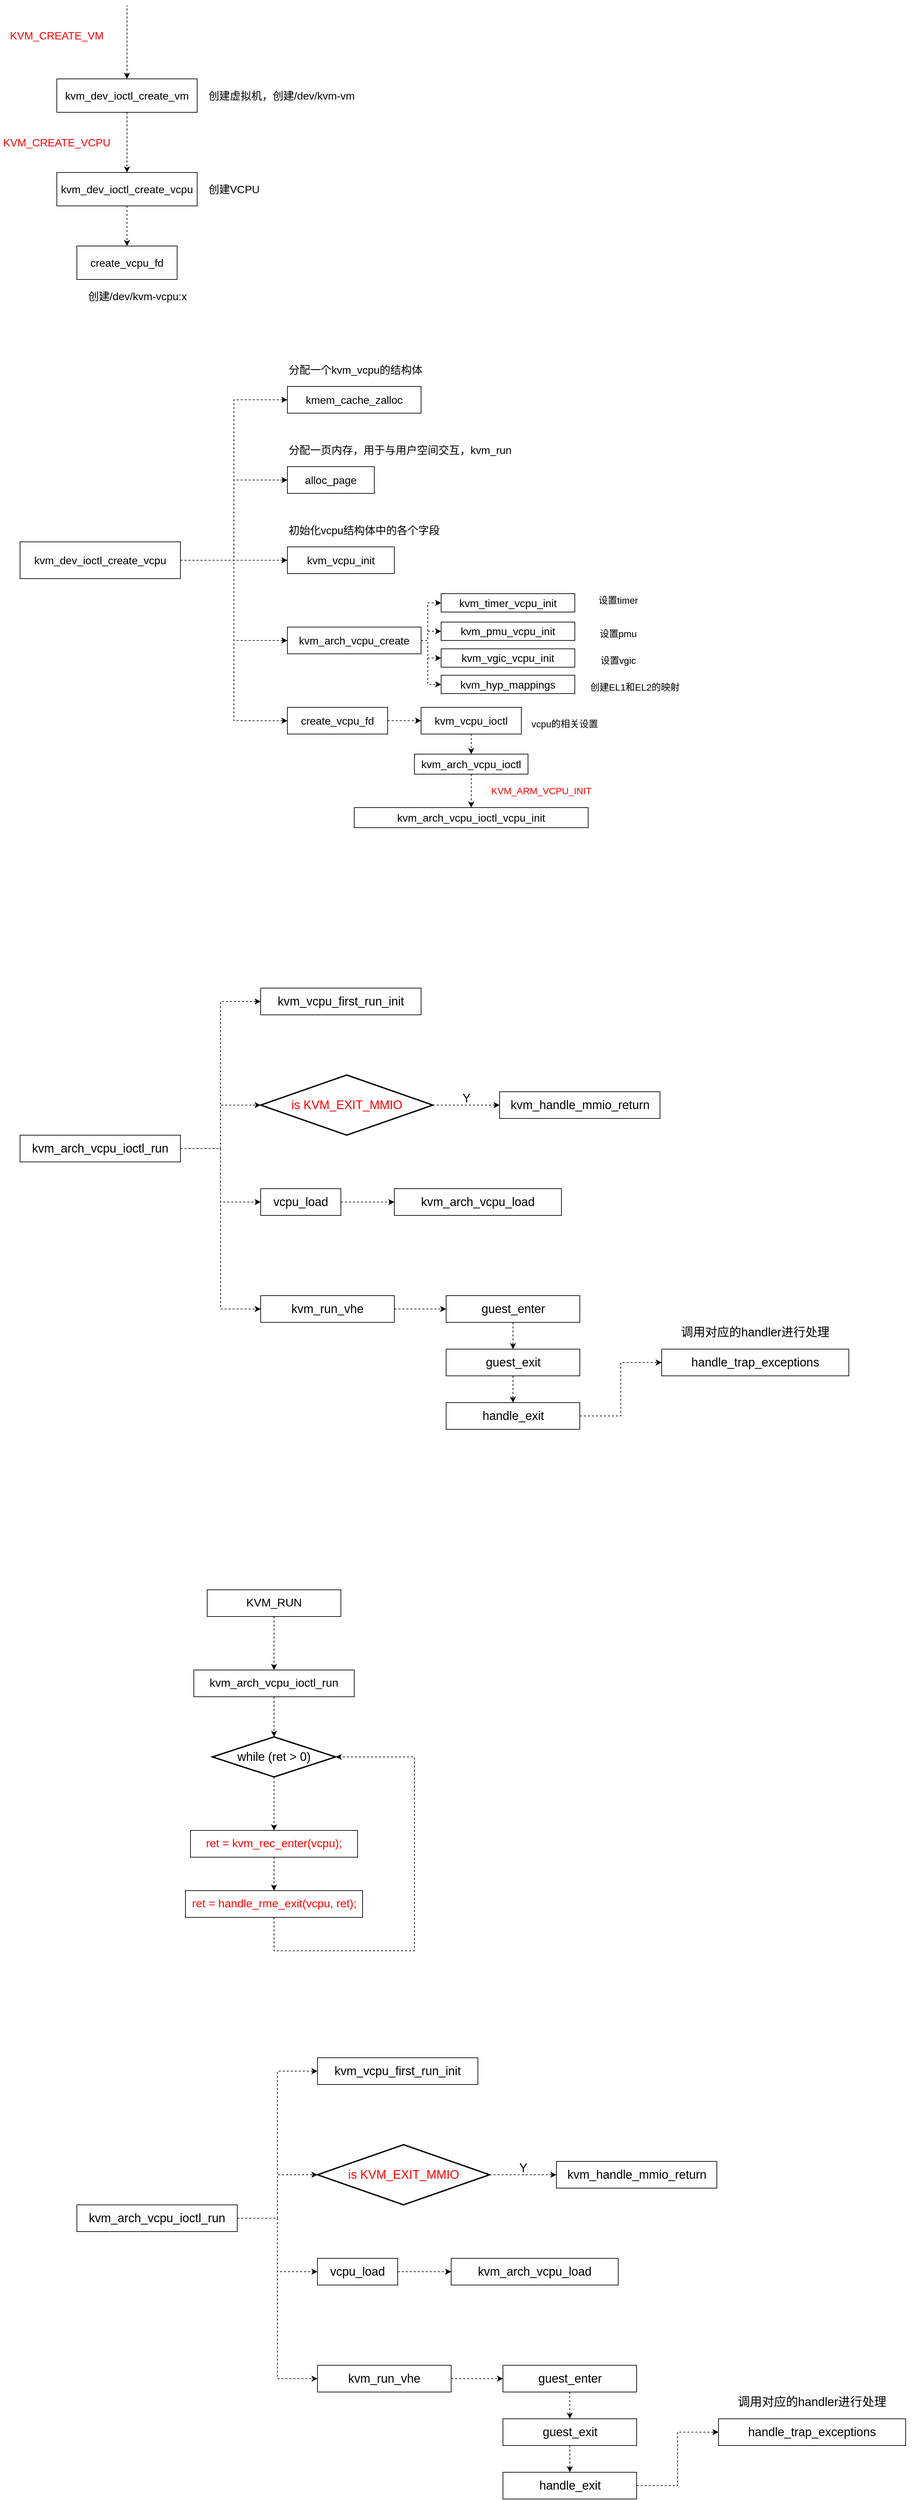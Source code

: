 <mxfile version="20.8.20" type="github">
  <diagram name="第 1 页" id="fEZX0kXtipA56TciqK5S">
    <mxGraphModel dx="1744" dy="1073" grid="1" gridSize="10" guides="1" tooltips="1" connect="1" arrows="1" fold="1" page="1" pageScale="1" pageWidth="3300" pageHeight="4681" math="0" shadow="0">
      <root>
        <mxCell id="0" />
        <mxCell id="1" parent="0" />
        <mxCell id="gz_ho0c8wg7XdhOyV5uj-7" style="edgeStyle=orthogonalEdgeStyle;rounded=0;orthogonalLoop=1;jettySize=auto;html=1;exitX=0.5;exitY=1;exitDx=0;exitDy=0;entryX=0.5;entryY=0;entryDx=0;entryDy=0;dashed=1;fontSize=16;fontColor=#FF0000;" parent="1" source="gz_ho0c8wg7XdhOyV5uj-1" target="gz_ho0c8wg7XdhOyV5uj-4" edge="1">
          <mxGeometry relative="1" as="geometry" />
        </mxCell>
        <mxCell id="gz_ho0c8wg7XdhOyV5uj-8" style="edgeStyle=orthogonalEdgeStyle;rounded=0;orthogonalLoop=1;jettySize=auto;html=1;exitX=0.5;exitY=0;exitDx=0;exitDy=0;dashed=1;fontSize=16;fontColor=#FF0000;startArrow=classic;startFill=1;endArrow=none;endFill=0;" parent="1" source="gz_ho0c8wg7XdhOyV5uj-1" edge="1">
          <mxGeometry relative="1" as="geometry">
            <mxPoint x="440" y="150" as="targetPoint" />
          </mxGeometry>
        </mxCell>
        <mxCell id="gz_ho0c8wg7XdhOyV5uj-1" value="kvm_dev_ioctl_create_vm" style="rounded=0;whiteSpace=wrap;html=1;fontSize=16;" parent="1" vertex="1">
          <mxGeometry x="335" y="260" width="210" height="50" as="geometry" />
        </mxCell>
        <mxCell id="gz_ho0c8wg7XdhOyV5uj-3" value="KVM_CREATE_VM" style="text;html=1;strokeColor=none;fillColor=none;align=center;verticalAlign=middle;whiteSpace=wrap;rounded=0;fontSize=16;fontColor=#FF0000;" parent="1" vertex="1">
          <mxGeometry x="250" y="180" width="170" height="30" as="geometry" />
        </mxCell>
        <mxCell id="gz_ho0c8wg7XdhOyV5uj-6" style="edgeStyle=orthogonalEdgeStyle;rounded=0;orthogonalLoop=1;jettySize=auto;html=1;exitX=0.5;exitY=1;exitDx=0;exitDy=0;entryX=0.5;entryY=0;entryDx=0;entryDy=0;fontSize=16;fontColor=#FF0000;dashed=1;" parent="1" source="gz_ho0c8wg7XdhOyV5uj-4" target="gz_ho0c8wg7XdhOyV5uj-5" edge="1">
          <mxGeometry relative="1" as="geometry" />
        </mxCell>
        <mxCell id="gz_ho0c8wg7XdhOyV5uj-4" value="kvm_dev_ioctl_create_vcpu" style="rounded=0;whiteSpace=wrap;html=1;fontSize=16;" parent="1" vertex="1">
          <mxGeometry x="335" y="400" width="210" height="50" as="geometry" />
        </mxCell>
        <mxCell id="gz_ho0c8wg7XdhOyV5uj-5" value="create_vcpu_fd" style="rounded=0;whiteSpace=wrap;html=1;fontSize=16;" parent="1" vertex="1">
          <mxGeometry x="365" y="510" width="150" height="50" as="geometry" />
        </mxCell>
        <mxCell id="gz_ho0c8wg7XdhOyV5uj-10" value="KVM_CREATE_VCPU" style="text;html=1;strokeColor=none;fillColor=none;align=center;verticalAlign=middle;whiteSpace=wrap;rounded=0;fontSize=16;fontColor=#FF0000;" parent="1" vertex="1">
          <mxGeometry x="250" y="340" width="170" height="30" as="geometry" />
        </mxCell>
        <mxCell id="gz_ho0c8wg7XdhOyV5uj-11" value="创建虚拟机，创建/dev/kvm-vm" style="text;html=1;strokeColor=none;fillColor=none;align=left;verticalAlign=middle;whiteSpace=wrap;rounded=0;fontSize=16;fontColor=#000000;" parent="1" vertex="1">
          <mxGeometry x="560" y="270" width="280" height="30" as="geometry" />
        </mxCell>
        <mxCell id="gz_ho0c8wg7XdhOyV5uj-12" value="创建VCPU" style="text;html=1;strokeColor=none;fillColor=none;align=left;verticalAlign=middle;whiteSpace=wrap;rounded=0;fontSize=16;fontColor=#000000;" parent="1" vertex="1">
          <mxGeometry x="560" y="410" width="120" height="30" as="geometry" />
        </mxCell>
        <mxCell id="gz_ho0c8wg7XdhOyV5uj-13" value="创建/dev/kvm-vcpu:x" style="text;html=1;strokeColor=none;fillColor=none;align=left;verticalAlign=middle;whiteSpace=wrap;rounded=0;fontSize=16;fontColor=#000000;" parent="1" vertex="1">
          <mxGeometry x="380" y="570" width="160" height="30" as="geometry" />
        </mxCell>
        <mxCell id="gz_ho0c8wg7XdhOyV5uj-17" style="edgeStyle=orthogonalEdgeStyle;rounded=0;orthogonalLoop=1;jettySize=auto;html=1;exitX=1;exitY=0.5;exitDx=0;exitDy=0;entryX=0;entryY=0.5;entryDx=0;entryDy=0;dashed=1;fontSize=16;fontColor=#000000;startArrow=none;startFill=0;endArrow=classic;endFill=1;" parent="1" source="gz_ho0c8wg7XdhOyV5uj-14" target="gz_ho0c8wg7XdhOyV5uj-16" edge="1">
          <mxGeometry relative="1" as="geometry">
            <Array as="points">
              <mxPoint x="600" y="980" />
              <mxPoint x="600" y="740" />
            </Array>
          </mxGeometry>
        </mxCell>
        <mxCell id="gz_ho0c8wg7XdhOyV5uj-22" style="edgeStyle=orthogonalEdgeStyle;rounded=0;orthogonalLoop=1;jettySize=auto;html=1;exitX=1;exitY=0.5;exitDx=0;exitDy=0;entryX=0;entryY=0.5;entryDx=0;entryDy=0;dashed=1;fontSize=16;fontColor=#000000;startArrow=none;startFill=0;endArrow=classic;endFill=1;" parent="1" source="gz_ho0c8wg7XdhOyV5uj-14" target="gz_ho0c8wg7XdhOyV5uj-18" edge="1">
          <mxGeometry relative="1" as="geometry">
            <Array as="points">
              <mxPoint x="600" y="980" />
              <mxPoint x="600" y="860" />
            </Array>
          </mxGeometry>
        </mxCell>
        <mxCell id="gz_ho0c8wg7XdhOyV5uj-23" style="edgeStyle=orthogonalEdgeStyle;rounded=0;orthogonalLoop=1;jettySize=auto;html=1;exitX=1;exitY=0.5;exitDx=0;exitDy=0;entryX=0;entryY=0.5;entryDx=0;entryDy=0;dashed=1;fontSize=16;fontColor=#000000;startArrow=none;startFill=0;endArrow=classic;endFill=1;" parent="1" source="gz_ho0c8wg7XdhOyV5uj-14" target="gz_ho0c8wg7XdhOyV5uj-19" edge="1">
          <mxGeometry relative="1" as="geometry" />
        </mxCell>
        <mxCell id="gz_ho0c8wg7XdhOyV5uj-24" style="edgeStyle=orthogonalEdgeStyle;rounded=0;orthogonalLoop=1;jettySize=auto;html=1;exitX=1;exitY=0.5;exitDx=0;exitDy=0;entryX=0;entryY=0.5;entryDx=0;entryDy=0;dashed=1;fontSize=16;fontColor=#000000;startArrow=none;startFill=0;endArrow=classic;endFill=1;" parent="1" source="gz_ho0c8wg7XdhOyV5uj-14" target="gz_ho0c8wg7XdhOyV5uj-20" edge="1">
          <mxGeometry relative="1" as="geometry">
            <Array as="points">
              <mxPoint x="600" y="980" />
              <mxPoint x="600" y="1100" />
            </Array>
          </mxGeometry>
        </mxCell>
        <mxCell id="gz_ho0c8wg7XdhOyV5uj-25" style="edgeStyle=orthogonalEdgeStyle;rounded=0;orthogonalLoop=1;jettySize=auto;html=1;exitX=1;exitY=0.5;exitDx=0;exitDy=0;entryX=0;entryY=0.5;entryDx=0;entryDy=0;dashed=1;fontSize=16;fontColor=#000000;startArrow=none;startFill=0;endArrow=classic;endFill=1;" parent="1" source="gz_ho0c8wg7XdhOyV5uj-14" target="gz_ho0c8wg7XdhOyV5uj-21" edge="1">
          <mxGeometry relative="1" as="geometry">
            <Array as="points">
              <mxPoint x="600" y="980" />
              <mxPoint x="600" y="1220" />
            </Array>
          </mxGeometry>
        </mxCell>
        <mxCell id="gz_ho0c8wg7XdhOyV5uj-14" value="kvm_dev_ioctl_create_vcpu" style="rounded=0;whiteSpace=wrap;html=1;fontSize=16;" parent="1" vertex="1">
          <mxGeometry x="280" y="952.5" width="240" height="55" as="geometry" />
        </mxCell>
        <mxCell id="gz_ho0c8wg7XdhOyV5uj-16" value="kmem_cache_zalloc" style="rounded=0;whiteSpace=wrap;html=1;fontSize=16;fontColor=#000000;" parent="1" vertex="1">
          <mxGeometry x="680" y="720" width="200" height="40" as="geometry" />
        </mxCell>
        <mxCell id="gz_ho0c8wg7XdhOyV5uj-18" value="alloc_page" style="rounded=0;whiteSpace=wrap;html=1;fontSize=16;fontColor=#000000;" parent="1" vertex="1">
          <mxGeometry x="680" y="840" width="130" height="40" as="geometry" />
        </mxCell>
        <mxCell id="gz_ho0c8wg7XdhOyV5uj-19" value="kvm_vcpu_init" style="rounded=0;whiteSpace=wrap;html=1;fontSize=16;fontColor=#000000;" parent="1" vertex="1">
          <mxGeometry x="680" y="960" width="160" height="40" as="geometry" />
        </mxCell>
        <mxCell id="gz_ho0c8wg7XdhOyV5uj-39" style="edgeStyle=orthogonalEdgeStyle;rounded=0;orthogonalLoop=1;jettySize=auto;html=1;exitX=1;exitY=0.5;exitDx=0;exitDy=0;entryX=0;entryY=0.5;entryDx=0;entryDy=0;dashed=1;fontSize=16;fontColor=#000000;startArrow=none;startFill=0;endArrow=classic;endFill=1;" parent="1" source="gz_ho0c8wg7XdhOyV5uj-20" target="gz_ho0c8wg7XdhOyV5uj-30" edge="1">
          <mxGeometry relative="1" as="geometry">
            <Array as="points">
              <mxPoint x="890" y="1100" />
              <mxPoint x="890" y="1044" />
            </Array>
          </mxGeometry>
        </mxCell>
        <mxCell id="gz_ho0c8wg7XdhOyV5uj-40" style="edgeStyle=orthogonalEdgeStyle;rounded=0;orthogonalLoop=1;jettySize=auto;html=1;exitX=1;exitY=0.5;exitDx=0;exitDy=0;entryX=0;entryY=0.5;entryDx=0;entryDy=0;dashed=1;fontSize=16;fontColor=#000000;startArrow=none;startFill=0;endArrow=classic;endFill=1;" parent="1" source="gz_ho0c8wg7XdhOyV5uj-20" target="gz_ho0c8wg7XdhOyV5uj-34" edge="1">
          <mxGeometry relative="1" as="geometry">
            <Array as="points">
              <mxPoint x="890" y="1100" />
              <mxPoint x="890" y="1086" />
            </Array>
          </mxGeometry>
        </mxCell>
        <mxCell id="gz_ho0c8wg7XdhOyV5uj-41" style="edgeStyle=orthogonalEdgeStyle;rounded=0;orthogonalLoop=1;jettySize=auto;html=1;exitX=1;exitY=0.5;exitDx=0;exitDy=0;entryX=0;entryY=0.5;entryDx=0;entryDy=0;dashed=1;fontSize=16;fontColor=#000000;startArrow=none;startFill=0;endArrow=classic;endFill=1;" parent="1" source="gz_ho0c8wg7XdhOyV5uj-20" target="gz_ho0c8wg7XdhOyV5uj-35" edge="1">
          <mxGeometry relative="1" as="geometry">
            <Array as="points">
              <mxPoint x="890" y="1100" />
              <mxPoint x="890" y="1126" />
            </Array>
          </mxGeometry>
        </mxCell>
        <mxCell id="gz_ho0c8wg7XdhOyV5uj-42" style="edgeStyle=orthogonalEdgeStyle;rounded=0;orthogonalLoop=1;jettySize=auto;html=1;exitX=1;exitY=0.5;exitDx=0;exitDy=0;entryX=0;entryY=0.5;entryDx=0;entryDy=0;dashed=1;fontSize=16;fontColor=#000000;startArrow=none;startFill=0;endArrow=classic;endFill=1;" parent="1" source="gz_ho0c8wg7XdhOyV5uj-20" target="gz_ho0c8wg7XdhOyV5uj-36" edge="1">
          <mxGeometry relative="1" as="geometry">
            <Array as="points">
              <mxPoint x="890" y="1100" />
              <mxPoint x="890" y="1166" />
            </Array>
          </mxGeometry>
        </mxCell>
        <mxCell id="gz_ho0c8wg7XdhOyV5uj-20" value="kvm_arch_vcpu_create" style="rounded=0;whiteSpace=wrap;html=1;fontSize=16;fontColor=#000000;" parent="1" vertex="1">
          <mxGeometry x="680" y="1080" width="200" height="40" as="geometry" />
        </mxCell>
        <mxCell id="gz_ho0c8wg7XdhOyV5uj-51" style="edgeStyle=orthogonalEdgeStyle;rounded=0;orthogonalLoop=1;jettySize=auto;html=1;exitX=1;exitY=0.5;exitDx=0;exitDy=0;entryX=0;entryY=0.5;entryDx=0;entryDy=0;dashed=1;fontSize=14;fontColor=#000000;startArrow=none;startFill=0;endArrow=classic;endFill=1;" parent="1" source="gz_ho0c8wg7XdhOyV5uj-21" target="gz_ho0c8wg7XdhOyV5uj-47" edge="1">
          <mxGeometry relative="1" as="geometry" />
        </mxCell>
        <mxCell id="gz_ho0c8wg7XdhOyV5uj-21" value="create_vcpu_fd" style="rounded=0;whiteSpace=wrap;html=1;fontSize=16;fontColor=#000000;" parent="1" vertex="1">
          <mxGeometry x="680" y="1200" width="150" height="40" as="geometry" />
        </mxCell>
        <mxCell id="gz_ho0c8wg7XdhOyV5uj-26" value="分配一个kvm_vcpu的结构体" style="text;html=1;strokeColor=none;fillColor=none;align=left;verticalAlign=middle;whiteSpace=wrap;rounded=0;fontSize=16;fontColor=#000000;" parent="1" vertex="1">
          <mxGeometry x="680" y="680" width="250" height="30" as="geometry" />
        </mxCell>
        <mxCell id="gz_ho0c8wg7XdhOyV5uj-27" value="分配一页内存，用于与用户空间交互，kvm_run" style="text;html=1;strokeColor=none;fillColor=none;align=left;verticalAlign=middle;whiteSpace=wrap;rounded=0;fontSize=16;fontColor=#000000;" parent="1" vertex="1">
          <mxGeometry x="680" y="800" width="350" height="30" as="geometry" />
        </mxCell>
        <mxCell id="gz_ho0c8wg7XdhOyV5uj-29" value="初始化vcpu结构体中的各个字段" style="text;html=1;strokeColor=none;fillColor=none;align=left;verticalAlign=middle;whiteSpace=wrap;rounded=0;fontSize=16;fontColor=#000000;" parent="1" vertex="1">
          <mxGeometry x="680" y="920" width="250" height="30" as="geometry" />
        </mxCell>
        <mxCell id="gz_ho0c8wg7XdhOyV5uj-38" value="" style="group" parent="1" vertex="1" connectable="0">
          <mxGeometry x="910" y="1030" width="200" height="149.5" as="geometry" />
        </mxCell>
        <mxCell id="gz_ho0c8wg7XdhOyV5uj-30" value="kvm_timer_vcpu_init" style="rounded=0;whiteSpace=wrap;html=1;fontSize=16;fontColor=#000000;" parent="gz_ho0c8wg7XdhOyV5uj-38" vertex="1">
          <mxGeometry width="200" height="27.5" as="geometry" />
        </mxCell>
        <mxCell id="gz_ho0c8wg7XdhOyV5uj-34" value="kvm_pmu_vcpu_init" style="rounded=0;whiteSpace=wrap;html=1;fontSize=16;fontColor=#000000;" parent="gz_ho0c8wg7XdhOyV5uj-38" vertex="1">
          <mxGeometry y="42.5" width="200" height="27.5" as="geometry" />
        </mxCell>
        <mxCell id="gz_ho0c8wg7XdhOyV5uj-35" value="kvm_vgic_vcpu_init" style="rounded=0;whiteSpace=wrap;html=1;fontSize=16;fontColor=#000000;" parent="gz_ho0c8wg7XdhOyV5uj-38" vertex="1">
          <mxGeometry y="82.5" width="200" height="27.5" as="geometry" />
        </mxCell>
        <mxCell id="gz_ho0c8wg7XdhOyV5uj-36" value="kvm_hyp_mappings" style="rounded=0;whiteSpace=wrap;html=1;fontSize=16;fontColor=#000000;" parent="gz_ho0c8wg7XdhOyV5uj-38" vertex="1">
          <mxGeometry y="122" width="200" height="27.5" as="geometry" />
        </mxCell>
        <mxCell id="gz_ho0c8wg7XdhOyV5uj-43" value="设置timer" style="text;html=1;strokeColor=none;fillColor=none;align=center;verticalAlign=middle;whiteSpace=wrap;rounded=0;fontSize=14;fontColor=#000000;" parent="1" vertex="1">
          <mxGeometry x="1120" y="1030" width="110" height="20" as="geometry" />
        </mxCell>
        <mxCell id="gz_ho0c8wg7XdhOyV5uj-44" value="设置pmu" style="text;html=1;strokeColor=none;fillColor=none;align=center;verticalAlign=middle;whiteSpace=wrap;rounded=0;fontSize=14;fontColor=#000000;" parent="1" vertex="1">
          <mxGeometry x="1120" y="1080" width="110" height="20" as="geometry" />
        </mxCell>
        <mxCell id="gz_ho0c8wg7XdhOyV5uj-45" value="设置vgic" style="text;html=1;strokeColor=none;fillColor=none;align=center;verticalAlign=middle;whiteSpace=wrap;rounded=0;fontSize=14;fontColor=#000000;" parent="1" vertex="1">
          <mxGeometry x="1120" y="1120" width="110" height="20" as="geometry" />
        </mxCell>
        <mxCell id="gz_ho0c8wg7XdhOyV5uj-46" value="创建EL1和EL2的映射" style="text;html=1;strokeColor=none;fillColor=none;align=center;verticalAlign=middle;whiteSpace=wrap;rounded=0;fontSize=14;fontColor=#000000;" parent="1" vertex="1">
          <mxGeometry x="1120" y="1159.5" width="160" height="20" as="geometry" />
        </mxCell>
        <mxCell id="gz_ho0c8wg7XdhOyV5uj-52" style="edgeStyle=orthogonalEdgeStyle;rounded=0;orthogonalLoop=1;jettySize=auto;html=1;exitX=0.5;exitY=1;exitDx=0;exitDy=0;entryX=0.5;entryY=0;entryDx=0;entryDy=0;dashed=1;fontSize=14;fontColor=#000000;startArrow=none;startFill=0;endArrow=classic;endFill=1;" parent="1" source="gz_ho0c8wg7XdhOyV5uj-47" target="gz_ho0c8wg7XdhOyV5uj-48" edge="1">
          <mxGeometry relative="1" as="geometry" />
        </mxCell>
        <mxCell id="gz_ho0c8wg7XdhOyV5uj-47" value="kvm_vcpu_ioctl" style="rounded=0;whiteSpace=wrap;html=1;fontSize=16;fontColor=#000000;" parent="1" vertex="1">
          <mxGeometry x="880" y="1200" width="150" height="40" as="geometry" />
        </mxCell>
        <mxCell id="gz_ho0c8wg7XdhOyV5uj-53" style="edgeStyle=orthogonalEdgeStyle;rounded=0;orthogonalLoop=1;jettySize=auto;html=1;exitX=0.5;exitY=1;exitDx=0;exitDy=0;entryX=0.5;entryY=0;entryDx=0;entryDy=0;dashed=1;fontSize=14;fontColor=#000000;startArrow=none;startFill=0;endArrow=classic;endFill=1;" parent="1" source="gz_ho0c8wg7XdhOyV5uj-48" target="gz_ho0c8wg7XdhOyV5uj-50" edge="1">
          <mxGeometry relative="1" as="geometry" />
        </mxCell>
        <mxCell id="gz_ho0c8wg7XdhOyV5uj-48" value="kvm_arch_vcpu_ioctl" style="rounded=0;whiteSpace=wrap;html=1;fontSize=16;fontColor=#000000;" parent="1" vertex="1">
          <mxGeometry x="870" y="1270" width="170" height="30" as="geometry" />
        </mxCell>
        <mxCell id="gz_ho0c8wg7XdhOyV5uj-50" value="kvm_arch_vcpu_ioctl_vcpu_init" style="rounded=0;whiteSpace=wrap;html=1;fontSize=16;fontColor=#000000;" parent="1" vertex="1">
          <mxGeometry x="780" y="1350" width="350" height="30" as="geometry" />
        </mxCell>
        <mxCell id="gz_ho0c8wg7XdhOyV5uj-54" value="vcpu的相关设置" style="text;html=1;strokeColor=none;fillColor=none;align=center;verticalAlign=middle;whiteSpace=wrap;rounded=0;fontSize=14;fontColor=#000000;" parent="1" vertex="1">
          <mxGeometry x="1040" y="1210" width="110" height="30" as="geometry" />
        </mxCell>
        <mxCell id="gz_ho0c8wg7XdhOyV5uj-55" value="KVM_ARM_VCPU_INIT" style="text;html=1;strokeColor=none;fillColor=none;align=center;verticalAlign=middle;whiteSpace=wrap;rounded=0;fontSize=14;fontColor=#FF0000;" parent="1" vertex="1">
          <mxGeometry x="960" y="1310" width="200" height="30" as="geometry" />
        </mxCell>
        <mxCell id="gz_ho0c8wg7XdhOyV5uj-70" style="edgeStyle=orthogonalEdgeStyle;rounded=0;orthogonalLoop=1;jettySize=auto;html=1;exitX=1;exitY=0.5;exitDx=0;exitDy=0;entryX=0;entryY=0.5;entryDx=0;entryDy=0;dashed=1;fontSize=18;fontColor=#000000;startArrow=none;startFill=0;endArrow=classic;endFill=1;" parent="1" source="gz_ho0c8wg7XdhOyV5uj-57" target="gz_ho0c8wg7XdhOyV5uj-59" edge="1">
          <mxGeometry relative="1" as="geometry" />
        </mxCell>
        <mxCell id="gz_ho0c8wg7XdhOyV5uj-71" style="edgeStyle=orthogonalEdgeStyle;rounded=0;orthogonalLoop=1;jettySize=auto;html=1;exitX=1;exitY=0.5;exitDx=0;exitDy=0;entryX=0;entryY=0.5;entryDx=0;entryDy=0;entryPerimeter=0;dashed=1;fontSize=18;fontColor=#000000;startArrow=none;startFill=0;endArrow=classic;endFill=1;" parent="1" source="gz_ho0c8wg7XdhOyV5uj-57" target="gz_ho0c8wg7XdhOyV5uj-66" edge="1">
          <mxGeometry relative="1" as="geometry" />
        </mxCell>
        <mxCell id="gz_ho0c8wg7XdhOyV5uj-73" style="edgeStyle=orthogonalEdgeStyle;rounded=0;orthogonalLoop=1;jettySize=auto;html=1;exitX=1;exitY=0.5;exitDx=0;exitDy=0;entryX=0;entryY=0.5;entryDx=0;entryDy=0;dashed=1;fontSize=18;fontColor=#000000;startArrow=none;startFill=0;endArrow=classic;endFill=1;" parent="1" source="gz_ho0c8wg7XdhOyV5uj-57" target="gz_ho0c8wg7XdhOyV5uj-60" edge="1">
          <mxGeometry relative="1" as="geometry" />
        </mxCell>
        <mxCell id="gz_ho0c8wg7XdhOyV5uj-76" style="edgeStyle=orthogonalEdgeStyle;rounded=0;orthogonalLoop=1;jettySize=auto;html=1;exitX=1;exitY=0.5;exitDx=0;exitDy=0;entryX=0;entryY=0.5;entryDx=0;entryDy=0;dashed=1;fontSize=18;fontColor=#000000;startArrow=none;startFill=0;endArrow=classic;endFill=1;" parent="1" source="gz_ho0c8wg7XdhOyV5uj-57" target="gz_ho0c8wg7XdhOyV5uj-75" edge="1">
          <mxGeometry relative="1" as="geometry" />
        </mxCell>
        <mxCell id="gz_ho0c8wg7XdhOyV5uj-57" value="kvm_arch_vcpu_ioctl_run" style="rounded=0;whiteSpace=wrap;html=1;fontSize=18;" parent="1" vertex="1">
          <mxGeometry x="280" y="1840" width="240" height="40" as="geometry" />
        </mxCell>
        <mxCell id="gz_ho0c8wg7XdhOyV5uj-59" value="kvm_vcpu_first_run_init" style="rounded=0;whiteSpace=wrap;html=1;fontSize=18;" parent="1" vertex="1">
          <mxGeometry x="640" y="1620" width="240" height="40" as="geometry" />
        </mxCell>
        <mxCell id="gz_ho0c8wg7XdhOyV5uj-65" style="edgeStyle=orthogonalEdgeStyle;rounded=0;orthogonalLoop=1;jettySize=auto;html=1;exitX=1;exitY=0.5;exitDx=0;exitDy=0;entryX=0;entryY=0.5;entryDx=0;entryDy=0;dashed=1;fontSize=18;fontColor=#FF0000;startArrow=none;startFill=0;endArrow=classic;endFill=1;" parent="1" source="gz_ho0c8wg7XdhOyV5uj-60" target="gz_ho0c8wg7XdhOyV5uj-64" edge="1">
          <mxGeometry relative="1" as="geometry" />
        </mxCell>
        <mxCell id="gz_ho0c8wg7XdhOyV5uj-60" value="vcpu_load" style="rounded=0;whiteSpace=wrap;html=1;fontSize=18;" parent="1" vertex="1">
          <mxGeometry x="640" y="1920" width="120" height="40" as="geometry" />
        </mxCell>
        <mxCell id="gz_ho0c8wg7XdhOyV5uj-64" value="kvm_arch_vcpu_load" style="rounded=0;whiteSpace=wrap;html=1;fontSize=18;" parent="1" vertex="1">
          <mxGeometry x="840" y="1920" width="250" height="40" as="geometry" />
        </mxCell>
        <mxCell id="gz_ho0c8wg7XdhOyV5uj-68" style="edgeStyle=orthogonalEdgeStyle;rounded=0;orthogonalLoop=1;jettySize=auto;html=1;exitX=1;exitY=0.5;exitDx=0;exitDy=0;exitPerimeter=0;entryX=0;entryY=0.5;entryDx=0;entryDy=0;dashed=1;fontSize=18;fontColor=#FF0000;startArrow=none;startFill=0;endArrow=classic;endFill=1;" parent="1" source="gz_ho0c8wg7XdhOyV5uj-66" target="gz_ho0c8wg7XdhOyV5uj-67" edge="1">
          <mxGeometry relative="1" as="geometry" />
        </mxCell>
        <mxCell id="gz_ho0c8wg7XdhOyV5uj-66" value="is KVM_EXIT_MMIO" style="strokeWidth=2;html=1;shape=mxgraph.flowchart.decision;whiteSpace=wrap;fontSize=18;fontColor=#FF0000;fillColor=none;" parent="1" vertex="1">
          <mxGeometry x="640" y="1750" width="257.5" height="90" as="geometry" />
        </mxCell>
        <mxCell id="gz_ho0c8wg7XdhOyV5uj-67" value="kvm_handle_mmio_return" style="rounded=0;whiteSpace=wrap;html=1;fontSize=18;" parent="1" vertex="1">
          <mxGeometry x="997.5" y="1775" width="240" height="40" as="geometry" />
        </mxCell>
        <mxCell id="gz_ho0c8wg7XdhOyV5uj-69" value="Y" style="text;html=1;strokeColor=none;fillColor=none;align=center;verticalAlign=middle;whiteSpace=wrap;rounded=0;fontSize=18;fontColor=#000000;" parent="1" vertex="1">
          <mxGeometry x="917.5" y="1770" width="60" height="30" as="geometry" />
        </mxCell>
        <mxCell id="gz_ho0c8wg7XdhOyV5uj-79" style="edgeStyle=orthogonalEdgeStyle;rounded=0;orthogonalLoop=1;jettySize=auto;html=1;exitX=1;exitY=0.5;exitDx=0;exitDy=0;entryX=0;entryY=0.5;entryDx=0;entryDy=0;dashed=1;fontSize=18;fontColor=#000000;startArrow=none;startFill=0;endArrow=classic;endFill=1;" parent="1" source="gz_ho0c8wg7XdhOyV5uj-75" target="gz_ho0c8wg7XdhOyV5uj-77" edge="1">
          <mxGeometry relative="1" as="geometry" />
        </mxCell>
        <mxCell id="gz_ho0c8wg7XdhOyV5uj-75" value="kvm_run_vhe" style="rounded=0;whiteSpace=wrap;html=1;fontSize=18;" parent="1" vertex="1">
          <mxGeometry x="640" y="2080" width="200" height="40" as="geometry" />
        </mxCell>
        <mxCell id="gz_ho0c8wg7XdhOyV5uj-80" style="edgeStyle=orthogonalEdgeStyle;rounded=0;orthogonalLoop=1;jettySize=auto;html=1;exitX=0.5;exitY=1;exitDx=0;exitDy=0;dashed=1;fontSize=18;fontColor=#000000;startArrow=none;startFill=0;endArrow=classic;endFill=1;entryX=0.5;entryY=0;entryDx=0;entryDy=0;" parent="1" source="gz_ho0c8wg7XdhOyV5uj-77" target="gz_ho0c8wg7XdhOyV5uj-81" edge="1">
          <mxGeometry relative="1" as="geometry">
            <mxPoint x="1017.429" y="2190" as="targetPoint" />
          </mxGeometry>
        </mxCell>
        <mxCell id="gz_ho0c8wg7XdhOyV5uj-77" value="guest_enter" style="rounded=0;whiteSpace=wrap;html=1;fontSize=18;" parent="1" vertex="1">
          <mxGeometry x="917.5" y="2080" width="200" height="40" as="geometry" />
        </mxCell>
        <mxCell id="gz_ho0c8wg7XdhOyV5uj-83" style="edgeStyle=orthogonalEdgeStyle;rounded=0;orthogonalLoop=1;jettySize=auto;html=1;exitX=0.5;exitY=1;exitDx=0;exitDy=0;entryX=0.5;entryY=0;entryDx=0;entryDy=0;dashed=1;fontSize=18;fontColor=#000000;startArrow=none;startFill=0;endArrow=classic;endFill=1;" parent="1" source="gz_ho0c8wg7XdhOyV5uj-81" target="gz_ho0c8wg7XdhOyV5uj-82" edge="1">
          <mxGeometry relative="1" as="geometry" />
        </mxCell>
        <mxCell id="gz_ho0c8wg7XdhOyV5uj-81" value="guest_exit" style="rounded=0;whiteSpace=wrap;html=1;fontSize=18;" parent="1" vertex="1">
          <mxGeometry x="917.5" y="2160" width="200" height="40" as="geometry" />
        </mxCell>
        <mxCell id="gz_ho0c8wg7XdhOyV5uj-85" style="edgeStyle=orthogonalEdgeStyle;rounded=0;orthogonalLoop=1;jettySize=auto;html=1;exitX=1;exitY=0.5;exitDx=0;exitDy=0;entryX=0;entryY=0.5;entryDx=0;entryDy=0;dashed=1;fontSize=18;fontColor=#000000;startArrow=none;startFill=0;endArrow=classic;endFill=1;" parent="1" source="gz_ho0c8wg7XdhOyV5uj-82" target="gz_ho0c8wg7XdhOyV5uj-84" edge="1">
          <mxGeometry relative="1" as="geometry" />
        </mxCell>
        <mxCell id="gz_ho0c8wg7XdhOyV5uj-82" value="handle_exit" style="rounded=0;whiteSpace=wrap;html=1;fontSize=18;" parent="1" vertex="1">
          <mxGeometry x="917.5" y="2240" width="200" height="40" as="geometry" />
        </mxCell>
        <mxCell id="gz_ho0c8wg7XdhOyV5uj-84" value="handle_trap_exceptions" style="rounded=0;whiteSpace=wrap;html=1;fontSize=18;" parent="1" vertex="1">
          <mxGeometry x="1240" y="2160" width="280" height="40" as="geometry" />
        </mxCell>
        <mxCell id="gz_ho0c8wg7XdhOyV5uj-86" value="调用对应的handler进行处理" style="text;html=1;strokeColor=none;fillColor=none;align=center;verticalAlign=middle;whiteSpace=wrap;rounded=0;fontSize=18;fontColor=#000000;" parent="1" vertex="1">
          <mxGeometry x="1230" y="2120" width="300" height="30" as="geometry" />
        </mxCell>
        <mxCell id="BMl2VS96FbHSsvdATmZK-7" style="edgeStyle=orthogonalEdgeStyle;rounded=0;orthogonalLoop=1;jettySize=auto;html=1;exitX=0.5;exitY=1;exitDx=0;exitDy=0;dashed=1;fontSize=17;" edge="1" parent="1" source="BMl2VS96FbHSsvdATmZK-1" target="BMl2VS96FbHSsvdATmZK-6">
          <mxGeometry relative="1" as="geometry" />
        </mxCell>
        <mxCell id="BMl2VS96FbHSsvdATmZK-1" value="ret = kvm_rec_enter(vcpu);" style="rounded=0;whiteSpace=wrap;html=1;fontSize=17;fontColor=#FF0000;" vertex="1" parent="1">
          <mxGeometry x="535" y="2880" width="250.01" height="40" as="geometry" />
        </mxCell>
        <mxCell id="BMl2VS96FbHSsvdATmZK-9" style="edgeStyle=orthogonalEdgeStyle;rounded=0;orthogonalLoop=1;jettySize=auto;html=1;exitX=0.5;exitY=1;exitDx=0;exitDy=0;entryX=0.5;entryY=0;entryDx=0;entryDy=0;entryPerimeter=0;dashed=1;fontSize=17;" edge="1" parent="1" source="BMl2VS96FbHSsvdATmZK-2" target="BMl2VS96FbHSsvdATmZK-4">
          <mxGeometry relative="1" as="geometry" />
        </mxCell>
        <mxCell id="BMl2VS96FbHSsvdATmZK-2" value="kvm_arch_vcpu_ioctl_run" style="rounded=0;whiteSpace=wrap;html=1;fontSize=17;" vertex="1" parent="1">
          <mxGeometry x="540" y="2640" width="239.99" height="40" as="geometry" />
        </mxCell>
        <mxCell id="BMl2VS96FbHSsvdATmZK-10" style="edgeStyle=orthogonalEdgeStyle;rounded=0;orthogonalLoop=1;jettySize=auto;html=1;exitX=0.5;exitY=1;exitDx=0;exitDy=0;dashed=1;fontSize=17;fontColor=#000000;" edge="1" parent="1" source="BMl2VS96FbHSsvdATmZK-3" target="BMl2VS96FbHSsvdATmZK-2">
          <mxGeometry relative="1" as="geometry" />
        </mxCell>
        <mxCell id="BMl2VS96FbHSsvdATmZK-3" value="KVM_RUN" style="rounded=0;whiteSpace=wrap;html=1;fontSize=17;" vertex="1" parent="1">
          <mxGeometry x="560" y="2520" width="200" height="40" as="geometry" />
        </mxCell>
        <mxCell id="BMl2VS96FbHSsvdATmZK-5" style="edgeStyle=orthogonalEdgeStyle;rounded=0;orthogonalLoop=1;jettySize=auto;html=1;exitX=0.5;exitY=1;exitDx=0;exitDy=0;exitPerimeter=0;fontSize=17;dashed=1;" edge="1" parent="1" source="BMl2VS96FbHSsvdATmZK-4" target="BMl2VS96FbHSsvdATmZK-1">
          <mxGeometry relative="1" as="geometry" />
        </mxCell>
        <mxCell id="BMl2VS96FbHSsvdATmZK-4" value="while (ret &amp;gt; 0)" style="strokeWidth=2;html=1;shape=mxgraph.flowchart.decision;whiteSpace=wrap;fontSize=18;fontColor=#000000;fillColor=none;" vertex="1" parent="1">
          <mxGeometry x="567.81" y="2740" width="184.37" height="60" as="geometry" />
        </mxCell>
        <mxCell id="BMl2VS96FbHSsvdATmZK-8" style="edgeStyle=orthogonalEdgeStyle;rounded=0;orthogonalLoop=1;jettySize=auto;html=1;exitX=0.5;exitY=1;exitDx=0;exitDy=0;entryX=1;entryY=0.5;entryDx=0;entryDy=0;entryPerimeter=0;dashed=1;fontSize=17;" edge="1" parent="1" source="BMl2VS96FbHSsvdATmZK-6" target="BMl2VS96FbHSsvdATmZK-4">
          <mxGeometry relative="1" as="geometry">
            <Array as="points">
              <mxPoint x="660" y="3060" />
              <mxPoint x="870" y="3060" />
              <mxPoint x="870" y="2770" />
            </Array>
          </mxGeometry>
        </mxCell>
        <mxCell id="BMl2VS96FbHSsvdATmZK-6" value="ret = handle_rme_exit(vcpu, ret);" style="rounded=0;whiteSpace=wrap;html=1;fontSize=17;fontColor=#FF0000;" vertex="1" parent="1">
          <mxGeometry x="527.51" y="2970" width="265" height="40" as="geometry" />
        </mxCell>
        <mxCell id="BMl2VS96FbHSsvdATmZK-11" style="edgeStyle=orthogonalEdgeStyle;rounded=0;orthogonalLoop=1;jettySize=auto;html=1;exitX=1;exitY=0.5;exitDx=0;exitDy=0;entryX=0;entryY=0.5;entryDx=0;entryDy=0;dashed=1;fontSize=18;fontColor=#000000;startArrow=none;startFill=0;endArrow=classic;endFill=1;" edge="1" parent="1" source="BMl2VS96FbHSsvdATmZK-15" target="BMl2VS96FbHSsvdATmZK-16">
          <mxGeometry relative="1" as="geometry" />
        </mxCell>
        <mxCell id="BMl2VS96FbHSsvdATmZK-12" style="edgeStyle=orthogonalEdgeStyle;rounded=0;orthogonalLoop=1;jettySize=auto;html=1;exitX=1;exitY=0.5;exitDx=0;exitDy=0;entryX=0;entryY=0.5;entryDx=0;entryDy=0;entryPerimeter=0;dashed=1;fontSize=18;fontColor=#000000;startArrow=none;startFill=0;endArrow=classic;endFill=1;" edge="1" parent="1" source="BMl2VS96FbHSsvdATmZK-15" target="BMl2VS96FbHSsvdATmZK-21">
          <mxGeometry relative="1" as="geometry" />
        </mxCell>
        <mxCell id="BMl2VS96FbHSsvdATmZK-13" style="edgeStyle=orthogonalEdgeStyle;rounded=0;orthogonalLoop=1;jettySize=auto;html=1;exitX=1;exitY=0.5;exitDx=0;exitDy=0;entryX=0;entryY=0.5;entryDx=0;entryDy=0;dashed=1;fontSize=18;fontColor=#000000;startArrow=none;startFill=0;endArrow=classic;endFill=1;" edge="1" parent="1" source="BMl2VS96FbHSsvdATmZK-15" target="BMl2VS96FbHSsvdATmZK-18">
          <mxGeometry relative="1" as="geometry" />
        </mxCell>
        <mxCell id="BMl2VS96FbHSsvdATmZK-14" style="edgeStyle=orthogonalEdgeStyle;rounded=0;orthogonalLoop=1;jettySize=auto;html=1;exitX=1;exitY=0.5;exitDx=0;exitDy=0;entryX=0;entryY=0.5;entryDx=0;entryDy=0;dashed=1;fontSize=18;fontColor=#000000;startArrow=none;startFill=0;endArrow=classic;endFill=1;" edge="1" parent="1" source="BMl2VS96FbHSsvdATmZK-15" target="BMl2VS96FbHSsvdATmZK-25">
          <mxGeometry relative="1" as="geometry" />
        </mxCell>
        <mxCell id="BMl2VS96FbHSsvdATmZK-15" value="kvm_arch_vcpu_ioctl_run" style="rounded=0;whiteSpace=wrap;html=1;fontSize=18;" vertex="1" parent="1">
          <mxGeometry x="365" y="3440" width="240" height="40" as="geometry" />
        </mxCell>
        <mxCell id="BMl2VS96FbHSsvdATmZK-16" value="kvm_vcpu_first_run_init" style="rounded=0;whiteSpace=wrap;html=1;fontSize=18;" vertex="1" parent="1">
          <mxGeometry x="725" y="3220" width="240" height="40" as="geometry" />
        </mxCell>
        <mxCell id="BMl2VS96FbHSsvdATmZK-17" style="edgeStyle=orthogonalEdgeStyle;rounded=0;orthogonalLoop=1;jettySize=auto;html=1;exitX=1;exitY=0.5;exitDx=0;exitDy=0;entryX=0;entryY=0.5;entryDx=0;entryDy=0;dashed=1;fontSize=18;fontColor=#FF0000;startArrow=none;startFill=0;endArrow=classic;endFill=1;" edge="1" parent="1" source="BMl2VS96FbHSsvdATmZK-18" target="BMl2VS96FbHSsvdATmZK-19">
          <mxGeometry relative="1" as="geometry" />
        </mxCell>
        <mxCell id="BMl2VS96FbHSsvdATmZK-18" value="vcpu_load" style="rounded=0;whiteSpace=wrap;html=1;fontSize=18;" vertex="1" parent="1">
          <mxGeometry x="725" y="3520" width="120" height="40" as="geometry" />
        </mxCell>
        <mxCell id="BMl2VS96FbHSsvdATmZK-19" value="kvm_arch_vcpu_load" style="rounded=0;whiteSpace=wrap;html=1;fontSize=18;" vertex="1" parent="1">
          <mxGeometry x="925" y="3520" width="250" height="40" as="geometry" />
        </mxCell>
        <mxCell id="BMl2VS96FbHSsvdATmZK-20" style="edgeStyle=orthogonalEdgeStyle;rounded=0;orthogonalLoop=1;jettySize=auto;html=1;exitX=1;exitY=0.5;exitDx=0;exitDy=0;exitPerimeter=0;entryX=0;entryY=0.5;entryDx=0;entryDy=0;dashed=1;fontSize=18;fontColor=#FF0000;startArrow=none;startFill=0;endArrow=classic;endFill=1;" edge="1" parent="1" source="BMl2VS96FbHSsvdATmZK-21" target="BMl2VS96FbHSsvdATmZK-22">
          <mxGeometry relative="1" as="geometry" />
        </mxCell>
        <mxCell id="BMl2VS96FbHSsvdATmZK-21" value="is KVM_EXIT_MMIO" style="strokeWidth=2;html=1;shape=mxgraph.flowchart.decision;whiteSpace=wrap;fontSize=18;fontColor=#FF0000;fillColor=none;" vertex="1" parent="1">
          <mxGeometry x="725" y="3350" width="257.5" height="90" as="geometry" />
        </mxCell>
        <mxCell id="BMl2VS96FbHSsvdATmZK-22" value="kvm_handle_mmio_return" style="rounded=0;whiteSpace=wrap;html=1;fontSize=18;" vertex="1" parent="1">
          <mxGeometry x="1082.5" y="3375" width="240" height="40" as="geometry" />
        </mxCell>
        <mxCell id="BMl2VS96FbHSsvdATmZK-23" value="Y" style="text;html=1;strokeColor=none;fillColor=none;align=center;verticalAlign=middle;whiteSpace=wrap;rounded=0;fontSize=18;fontColor=#000000;" vertex="1" parent="1">
          <mxGeometry x="1002.5" y="3370" width="60" height="30" as="geometry" />
        </mxCell>
        <mxCell id="BMl2VS96FbHSsvdATmZK-24" style="edgeStyle=orthogonalEdgeStyle;rounded=0;orthogonalLoop=1;jettySize=auto;html=1;exitX=1;exitY=0.5;exitDx=0;exitDy=0;entryX=0;entryY=0.5;entryDx=0;entryDy=0;dashed=1;fontSize=18;fontColor=#000000;startArrow=none;startFill=0;endArrow=classic;endFill=1;" edge="1" parent="1" source="BMl2VS96FbHSsvdATmZK-25" target="BMl2VS96FbHSsvdATmZK-27">
          <mxGeometry relative="1" as="geometry" />
        </mxCell>
        <mxCell id="BMl2VS96FbHSsvdATmZK-25" value="kvm_run_vhe" style="rounded=0;whiteSpace=wrap;html=1;fontSize=18;" vertex="1" parent="1">
          <mxGeometry x="725" y="3680" width="200" height="40" as="geometry" />
        </mxCell>
        <mxCell id="BMl2VS96FbHSsvdATmZK-26" style="edgeStyle=orthogonalEdgeStyle;rounded=0;orthogonalLoop=1;jettySize=auto;html=1;exitX=0.5;exitY=1;exitDx=0;exitDy=0;dashed=1;fontSize=18;fontColor=#000000;startArrow=none;startFill=0;endArrow=classic;endFill=1;entryX=0.5;entryY=0;entryDx=0;entryDy=0;" edge="1" parent="1" source="BMl2VS96FbHSsvdATmZK-27" target="BMl2VS96FbHSsvdATmZK-29">
          <mxGeometry relative="1" as="geometry">
            <mxPoint x="1102.429" y="3790" as="targetPoint" />
          </mxGeometry>
        </mxCell>
        <mxCell id="BMl2VS96FbHSsvdATmZK-27" value="guest_enter" style="rounded=0;whiteSpace=wrap;html=1;fontSize=18;" vertex="1" parent="1">
          <mxGeometry x="1002.5" y="3680" width="200" height="40" as="geometry" />
        </mxCell>
        <mxCell id="BMl2VS96FbHSsvdATmZK-28" style="edgeStyle=orthogonalEdgeStyle;rounded=0;orthogonalLoop=1;jettySize=auto;html=1;exitX=0.5;exitY=1;exitDx=0;exitDy=0;entryX=0.5;entryY=0;entryDx=0;entryDy=0;dashed=1;fontSize=18;fontColor=#000000;startArrow=none;startFill=0;endArrow=classic;endFill=1;" edge="1" parent="1" source="BMl2VS96FbHSsvdATmZK-29" target="BMl2VS96FbHSsvdATmZK-31">
          <mxGeometry relative="1" as="geometry" />
        </mxCell>
        <mxCell id="BMl2VS96FbHSsvdATmZK-29" value="guest_exit" style="rounded=0;whiteSpace=wrap;html=1;fontSize=18;" vertex="1" parent="1">
          <mxGeometry x="1002.5" y="3760" width="200" height="40" as="geometry" />
        </mxCell>
        <mxCell id="BMl2VS96FbHSsvdATmZK-30" style="edgeStyle=orthogonalEdgeStyle;rounded=0;orthogonalLoop=1;jettySize=auto;html=1;exitX=1;exitY=0.5;exitDx=0;exitDy=0;entryX=0;entryY=0.5;entryDx=0;entryDy=0;dashed=1;fontSize=18;fontColor=#000000;startArrow=none;startFill=0;endArrow=classic;endFill=1;" edge="1" parent="1" source="BMl2VS96FbHSsvdATmZK-31" target="BMl2VS96FbHSsvdATmZK-32">
          <mxGeometry relative="1" as="geometry" />
        </mxCell>
        <mxCell id="BMl2VS96FbHSsvdATmZK-31" value="handle_exit" style="rounded=0;whiteSpace=wrap;html=1;fontSize=18;" vertex="1" parent="1">
          <mxGeometry x="1002.5" y="3840" width="200" height="40" as="geometry" />
        </mxCell>
        <mxCell id="BMl2VS96FbHSsvdATmZK-32" value="handle_trap_exceptions" style="rounded=0;whiteSpace=wrap;html=1;fontSize=18;" vertex="1" parent="1">
          <mxGeometry x="1325" y="3760" width="280" height="40" as="geometry" />
        </mxCell>
        <mxCell id="BMl2VS96FbHSsvdATmZK-33" value="调用对应的handler进行处理" style="text;html=1;strokeColor=none;fillColor=none;align=center;verticalAlign=middle;whiteSpace=wrap;rounded=0;fontSize=18;fontColor=#000000;" vertex="1" parent="1">
          <mxGeometry x="1315" y="3720" width="300" height="30" as="geometry" />
        </mxCell>
      </root>
    </mxGraphModel>
  </diagram>
</mxfile>
